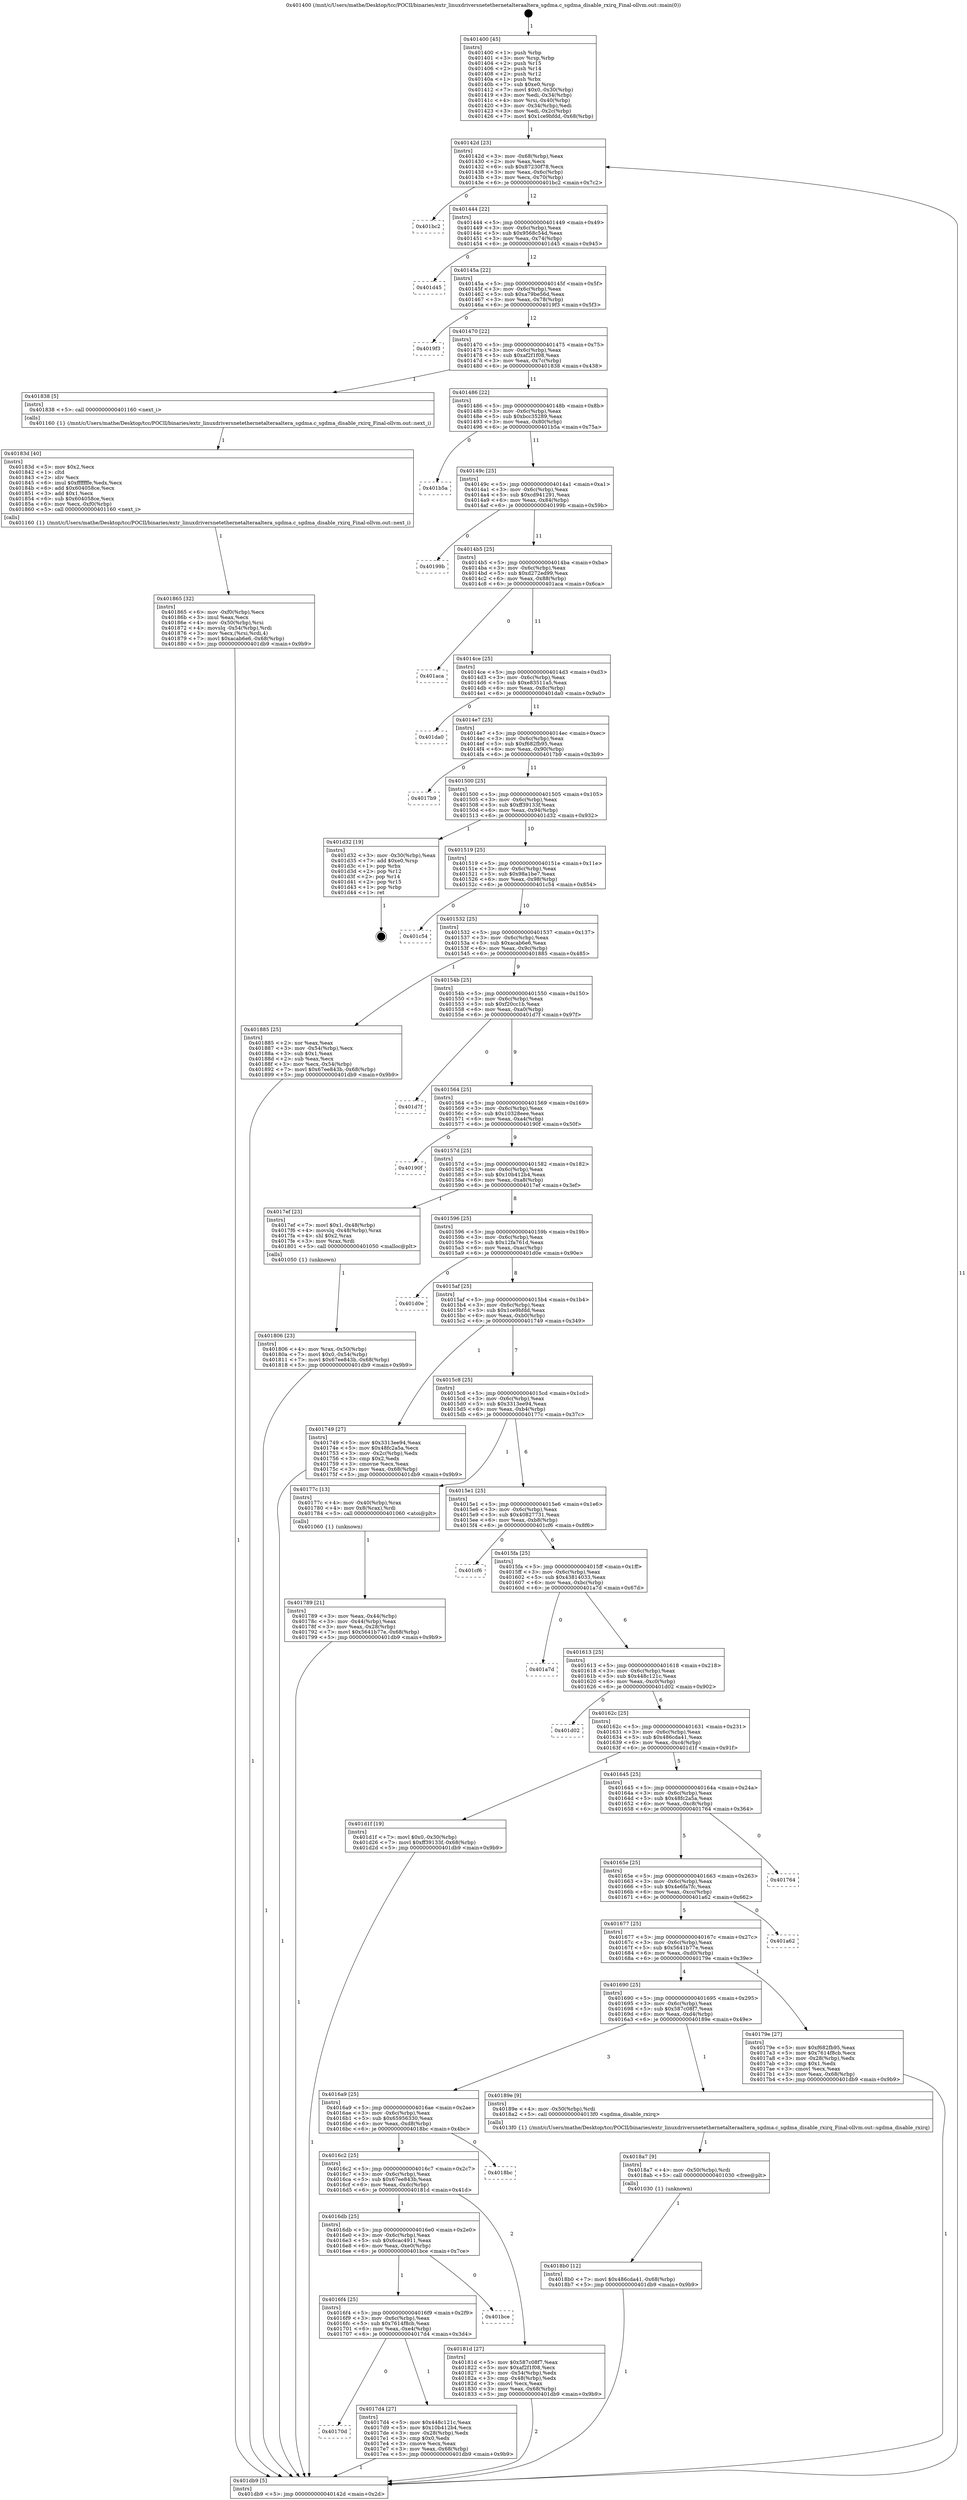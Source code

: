 digraph "0x401400" {
  label = "0x401400 (/mnt/c/Users/mathe/Desktop/tcc/POCII/binaries/extr_linuxdriversnetethernetalteraaltera_sgdma.c_sgdma_disable_rxirq_Final-ollvm.out::main(0))"
  labelloc = "t"
  node[shape=record]

  Entry [label="",width=0.3,height=0.3,shape=circle,fillcolor=black,style=filled]
  "0x40142d" [label="{
     0x40142d [23]\l
     | [instrs]\l
     &nbsp;&nbsp;0x40142d \<+3\>: mov -0x68(%rbp),%eax\l
     &nbsp;&nbsp;0x401430 \<+2\>: mov %eax,%ecx\l
     &nbsp;&nbsp;0x401432 \<+6\>: sub $0x87230f78,%ecx\l
     &nbsp;&nbsp;0x401438 \<+3\>: mov %eax,-0x6c(%rbp)\l
     &nbsp;&nbsp;0x40143b \<+3\>: mov %ecx,-0x70(%rbp)\l
     &nbsp;&nbsp;0x40143e \<+6\>: je 0000000000401bc2 \<main+0x7c2\>\l
  }"]
  "0x401bc2" [label="{
     0x401bc2\l
  }", style=dashed]
  "0x401444" [label="{
     0x401444 [22]\l
     | [instrs]\l
     &nbsp;&nbsp;0x401444 \<+5\>: jmp 0000000000401449 \<main+0x49\>\l
     &nbsp;&nbsp;0x401449 \<+3\>: mov -0x6c(%rbp),%eax\l
     &nbsp;&nbsp;0x40144c \<+5\>: sub $0x9568c54d,%eax\l
     &nbsp;&nbsp;0x401451 \<+3\>: mov %eax,-0x74(%rbp)\l
     &nbsp;&nbsp;0x401454 \<+6\>: je 0000000000401d45 \<main+0x945\>\l
  }"]
  Exit [label="",width=0.3,height=0.3,shape=circle,fillcolor=black,style=filled,peripheries=2]
  "0x401d45" [label="{
     0x401d45\l
  }", style=dashed]
  "0x40145a" [label="{
     0x40145a [22]\l
     | [instrs]\l
     &nbsp;&nbsp;0x40145a \<+5\>: jmp 000000000040145f \<main+0x5f\>\l
     &nbsp;&nbsp;0x40145f \<+3\>: mov -0x6c(%rbp),%eax\l
     &nbsp;&nbsp;0x401462 \<+5\>: sub $0xa79be56d,%eax\l
     &nbsp;&nbsp;0x401467 \<+3\>: mov %eax,-0x78(%rbp)\l
     &nbsp;&nbsp;0x40146a \<+6\>: je 00000000004019f3 \<main+0x5f3\>\l
  }"]
  "0x4018b0" [label="{
     0x4018b0 [12]\l
     | [instrs]\l
     &nbsp;&nbsp;0x4018b0 \<+7\>: movl $0x486cda41,-0x68(%rbp)\l
     &nbsp;&nbsp;0x4018b7 \<+5\>: jmp 0000000000401db9 \<main+0x9b9\>\l
  }"]
  "0x4019f3" [label="{
     0x4019f3\l
  }", style=dashed]
  "0x401470" [label="{
     0x401470 [22]\l
     | [instrs]\l
     &nbsp;&nbsp;0x401470 \<+5\>: jmp 0000000000401475 \<main+0x75\>\l
     &nbsp;&nbsp;0x401475 \<+3\>: mov -0x6c(%rbp),%eax\l
     &nbsp;&nbsp;0x401478 \<+5\>: sub $0xaf2f1f08,%eax\l
     &nbsp;&nbsp;0x40147d \<+3\>: mov %eax,-0x7c(%rbp)\l
     &nbsp;&nbsp;0x401480 \<+6\>: je 0000000000401838 \<main+0x438\>\l
  }"]
  "0x4018a7" [label="{
     0x4018a7 [9]\l
     | [instrs]\l
     &nbsp;&nbsp;0x4018a7 \<+4\>: mov -0x50(%rbp),%rdi\l
     &nbsp;&nbsp;0x4018ab \<+5\>: call 0000000000401030 \<free@plt\>\l
     | [calls]\l
     &nbsp;&nbsp;0x401030 \{1\} (unknown)\l
  }"]
  "0x401838" [label="{
     0x401838 [5]\l
     | [instrs]\l
     &nbsp;&nbsp;0x401838 \<+5\>: call 0000000000401160 \<next_i\>\l
     | [calls]\l
     &nbsp;&nbsp;0x401160 \{1\} (/mnt/c/Users/mathe/Desktop/tcc/POCII/binaries/extr_linuxdriversnetethernetalteraaltera_sgdma.c_sgdma_disable_rxirq_Final-ollvm.out::next_i)\l
  }"]
  "0x401486" [label="{
     0x401486 [22]\l
     | [instrs]\l
     &nbsp;&nbsp;0x401486 \<+5\>: jmp 000000000040148b \<main+0x8b\>\l
     &nbsp;&nbsp;0x40148b \<+3\>: mov -0x6c(%rbp),%eax\l
     &nbsp;&nbsp;0x40148e \<+5\>: sub $0xbcc35289,%eax\l
     &nbsp;&nbsp;0x401493 \<+3\>: mov %eax,-0x80(%rbp)\l
     &nbsp;&nbsp;0x401496 \<+6\>: je 0000000000401b5a \<main+0x75a\>\l
  }"]
  "0x401865" [label="{
     0x401865 [32]\l
     | [instrs]\l
     &nbsp;&nbsp;0x401865 \<+6\>: mov -0xf0(%rbp),%ecx\l
     &nbsp;&nbsp;0x40186b \<+3\>: imul %eax,%ecx\l
     &nbsp;&nbsp;0x40186e \<+4\>: mov -0x50(%rbp),%rsi\l
     &nbsp;&nbsp;0x401872 \<+4\>: movslq -0x54(%rbp),%rdi\l
     &nbsp;&nbsp;0x401876 \<+3\>: mov %ecx,(%rsi,%rdi,4)\l
     &nbsp;&nbsp;0x401879 \<+7\>: movl $0xacab6e6,-0x68(%rbp)\l
     &nbsp;&nbsp;0x401880 \<+5\>: jmp 0000000000401db9 \<main+0x9b9\>\l
  }"]
  "0x401b5a" [label="{
     0x401b5a\l
  }", style=dashed]
  "0x40149c" [label="{
     0x40149c [25]\l
     | [instrs]\l
     &nbsp;&nbsp;0x40149c \<+5\>: jmp 00000000004014a1 \<main+0xa1\>\l
     &nbsp;&nbsp;0x4014a1 \<+3\>: mov -0x6c(%rbp),%eax\l
     &nbsp;&nbsp;0x4014a4 \<+5\>: sub $0xcd941291,%eax\l
     &nbsp;&nbsp;0x4014a9 \<+6\>: mov %eax,-0x84(%rbp)\l
     &nbsp;&nbsp;0x4014af \<+6\>: je 000000000040199b \<main+0x59b\>\l
  }"]
  "0x40183d" [label="{
     0x40183d [40]\l
     | [instrs]\l
     &nbsp;&nbsp;0x40183d \<+5\>: mov $0x2,%ecx\l
     &nbsp;&nbsp;0x401842 \<+1\>: cltd\l
     &nbsp;&nbsp;0x401843 \<+2\>: idiv %ecx\l
     &nbsp;&nbsp;0x401845 \<+6\>: imul $0xfffffffe,%edx,%ecx\l
     &nbsp;&nbsp;0x40184b \<+6\>: add $0x604058ce,%ecx\l
     &nbsp;&nbsp;0x401851 \<+3\>: add $0x1,%ecx\l
     &nbsp;&nbsp;0x401854 \<+6\>: sub $0x604058ce,%ecx\l
     &nbsp;&nbsp;0x40185a \<+6\>: mov %ecx,-0xf0(%rbp)\l
     &nbsp;&nbsp;0x401860 \<+5\>: call 0000000000401160 \<next_i\>\l
     | [calls]\l
     &nbsp;&nbsp;0x401160 \{1\} (/mnt/c/Users/mathe/Desktop/tcc/POCII/binaries/extr_linuxdriversnetethernetalteraaltera_sgdma.c_sgdma_disable_rxirq_Final-ollvm.out::next_i)\l
  }"]
  "0x40199b" [label="{
     0x40199b\l
  }", style=dashed]
  "0x4014b5" [label="{
     0x4014b5 [25]\l
     | [instrs]\l
     &nbsp;&nbsp;0x4014b5 \<+5\>: jmp 00000000004014ba \<main+0xba\>\l
     &nbsp;&nbsp;0x4014ba \<+3\>: mov -0x6c(%rbp),%eax\l
     &nbsp;&nbsp;0x4014bd \<+5\>: sub $0xd272ed99,%eax\l
     &nbsp;&nbsp;0x4014c2 \<+6\>: mov %eax,-0x88(%rbp)\l
     &nbsp;&nbsp;0x4014c8 \<+6\>: je 0000000000401aca \<main+0x6ca\>\l
  }"]
  "0x401806" [label="{
     0x401806 [23]\l
     | [instrs]\l
     &nbsp;&nbsp;0x401806 \<+4\>: mov %rax,-0x50(%rbp)\l
     &nbsp;&nbsp;0x40180a \<+7\>: movl $0x0,-0x54(%rbp)\l
     &nbsp;&nbsp;0x401811 \<+7\>: movl $0x67ee843b,-0x68(%rbp)\l
     &nbsp;&nbsp;0x401818 \<+5\>: jmp 0000000000401db9 \<main+0x9b9\>\l
  }"]
  "0x401aca" [label="{
     0x401aca\l
  }", style=dashed]
  "0x4014ce" [label="{
     0x4014ce [25]\l
     | [instrs]\l
     &nbsp;&nbsp;0x4014ce \<+5\>: jmp 00000000004014d3 \<main+0xd3\>\l
     &nbsp;&nbsp;0x4014d3 \<+3\>: mov -0x6c(%rbp),%eax\l
     &nbsp;&nbsp;0x4014d6 \<+5\>: sub $0xe83511a5,%eax\l
     &nbsp;&nbsp;0x4014db \<+6\>: mov %eax,-0x8c(%rbp)\l
     &nbsp;&nbsp;0x4014e1 \<+6\>: je 0000000000401da0 \<main+0x9a0\>\l
  }"]
  "0x40170d" [label="{
     0x40170d\l
  }", style=dashed]
  "0x401da0" [label="{
     0x401da0\l
  }", style=dashed]
  "0x4014e7" [label="{
     0x4014e7 [25]\l
     | [instrs]\l
     &nbsp;&nbsp;0x4014e7 \<+5\>: jmp 00000000004014ec \<main+0xec\>\l
     &nbsp;&nbsp;0x4014ec \<+3\>: mov -0x6c(%rbp),%eax\l
     &nbsp;&nbsp;0x4014ef \<+5\>: sub $0xf682fb95,%eax\l
     &nbsp;&nbsp;0x4014f4 \<+6\>: mov %eax,-0x90(%rbp)\l
     &nbsp;&nbsp;0x4014fa \<+6\>: je 00000000004017b9 \<main+0x3b9\>\l
  }"]
  "0x4017d4" [label="{
     0x4017d4 [27]\l
     | [instrs]\l
     &nbsp;&nbsp;0x4017d4 \<+5\>: mov $0x448c121c,%eax\l
     &nbsp;&nbsp;0x4017d9 \<+5\>: mov $0x10b412b4,%ecx\l
     &nbsp;&nbsp;0x4017de \<+3\>: mov -0x28(%rbp),%edx\l
     &nbsp;&nbsp;0x4017e1 \<+3\>: cmp $0x0,%edx\l
     &nbsp;&nbsp;0x4017e4 \<+3\>: cmove %ecx,%eax\l
     &nbsp;&nbsp;0x4017e7 \<+3\>: mov %eax,-0x68(%rbp)\l
     &nbsp;&nbsp;0x4017ea \<+5\>: jmp 0000000000401db9 \<main+0x9b9\>\l
  }"]
  "0x4017b9" [label="{
     0x4017b9\l
  }", style=dashed]
  "0x401500" [label="{
     0x401500 [25]\l
     | [instrs]\l
     &nbsp;&nbsp;0x401500 \<+5\>: jmp 0000000000401505 \<main+0x105\>\l
     &nbsp;&nbsp;0x401505 \<+3\>: mov -0x6c(%rbp),%eax\l
     &nbsp;&nbsp;0x401508 \<+5\>: sub $0xff39133f,%eax\l
     &nbsp;&nbsp;0x40150d \<+6\>: mov %eax,-0x94(%rbp)\l
     &nbsp;&nbsp;0x401513 \<+6\>: je 0000000000401d32 \<main+0x932\>\l
  }"]
  "0x4016f4" [label="{
     0x4016f4 [25]\l
     | [instrs]\l
     &nbsp;&nbsp;0x4016f4 \<+5\>: jmp 00000000004016f9 \<main+0x2f9\>\l
     &nbsp;&nbsp;0x4016f9 \<+3\>: mov -0x6c(%rbp),%eax\l
     &nbsp;&nbsp;0x4016fc \<+5\>: sub $0x7614f8cb,%eax\l
     &nbsp;&nbsp;0x401701 \<+6\>: mov %eax,-0xe4(%rbp)\l
     &nbsp;&nbsp;0x401707 \<+6\>: je 00000000004017d4 \<main+0x3d4\>\l
  }"]
  "0x401d32" [label="{
     0x401d32 [19]\l
     | [instrs]\l
     &nbsp;&nbsp;0x401d32 \<+3\>: mov -0x30(%rbp),%eax\l
     &nbsp;&nbsp;0x401d35 \<+7\>: add $0xe0,%rsp\l
     &nbsp;&nbsp;0x401d3c \<+1\>: pop %rbx\l
     &nbsp;&nbsp;0x401d3d \<+2\>: pop %r12\l
     &nbsp;&nbsp;0x401d3f \<+2\>: pop %r14\l
     &nbsp;&nbsp;0x401d41 \<+2\>: pop %r15\l
     &nbsp;&nbsp;0x401d43 \<+1\>: pop %rbp\l
     &nbsp;&nbsp;0x401d44 \<+1\>: ret\l
  }"]
  "0x401519" [label="{
     0x401519 [25]\l
     | [instrs]\l
     &nbsp;&nbsp;0x401519 \<+5\>: jmp 000000000040151e \<main+0x11e\>\l
     &nbsp;&nbsp;0x40151e \<+3\>: mov -0x6c(%rbp),%eax\l
     &nbsp;&nbsp;0x401521 \<+5\>: sub $0x98a1be7,%eax\l
     &nbsp;&nbsp;0x401526 \<+6\>: mov %eax,-0x98(%rbp)\l
     &nbsp;&nbsp;0x40152c \<+6\>: je 0000000000401c54 \<main+0x854\>\l
  }"]
  "0x401bce" [label="{
     0x401bce\l
  }", style=dashed]
  "0x401c54" [label="{
     0x401c54\l
  }", style=dashed]
  "0x401532" [label="{
     0x401532 [25]\l
     | [instrs]\l
     &nbsp;&nbsp;0x401532 \<+5\>: jmp 0000000000401537 \<main+0x137\>\l
     &nbsp;&nbsp;0x401537 \<+3\>: mov -0x6c(%rbp),%eax\l
     &nbsp;&nbsp;0x40153a \<+5\>: sub $0xacab6e6,%eax\l
     &nbsp;&nbsp;0x40153f \<+6\>: mov %eax,-0x9c(%rbp)\l
     &nbsp;&nbsp;0x401545 \<+6\>: je 0000000000401885 \<main+0x485\>\l
  }"]
  "0x4016db" [label="{
     0x4016db [25]\l
     | [instrs]\l
     &nbsp;&nbsp;0x4016db \<+5\>: jmp 00000000004016e0 \<main+0x2e0\>\l
     &nbsp;&nbsp;0x4016e0 \<+3\>: mov -0x6c(%rbp),%eax\l
     &nbsp;&nbsp;0x4016e3 \<+5\>: sub $0x6cac4911,%eax\l
     &nbsp;&nbsp;0x4016e8 \<+6\>: mov %eax,-0xe0(%rbp)\l
     &nbsp;&nbsp;0x4016ee \<+6\>: je 0000000000401bce \<main+0x7ce\>\l
  }"]
  "0x401885" [label="{
     0x401885 [25]\l
     | [instrs]\l
     &nbsp;&nbsp;0x401885 \<+2\>: xor %eax,%eax\l
     &nbsp;&nbsp;0x401887 \<+3\>: mov -0x54(%rbp),%ecx\l
     &nbsp;&nbsp;0x40188a \<+3\>: sub $0x1,%eax\l
     &nbsp;&nbsp;0x40188d \<+2\>: sub %eax,%ecx\l
     &nbsp;&nbsp;0x40188f \<+3\>: mov %ecx,-0x54(%rbp)\l
     &nbsp;&nbsp;0x401892 \<+7\>: movl $0x67ee843b,-0x68(%rbp)\l
     &nbsp;&nbsp;0x401899 \<+5\>: jmp 0000000000401db9 \<main+0x9b9\>\l
  }"]
  "0x40154b" [label="{
     0x40154b [25]\l
     | [instrs]\l
     &nbsp;&nbsp;0x40154b \<+5\>: jmp 0000000000401550 \<main+0x150\>\l
     &nbsp;&nbsp;0x401550 \<+3\>: mov -0x6c(%rbp),%eax\l
     &nbsp;&nbsp;0x401553 \<+5\>: sub $0xf20cc1b,%eax\l
     &nbsp;&nbsp;0x401558 \<+6\>: mov %eax,-0xa0(%rbp)\l
     &nbsp;&nbsp;0x40155e \<+6\>: je 0000000000401d7f \<main+0x97f\>\l
  }"]
  "0x40181d" [label="{
     0x40181d [27]\l
     | [instrs]\l
     &nbsp;&nbsp;0x40181d \<+5\>: mov $0x587c08f7,%eax\l
     &nbsp;&nbsp;0x401822 \<+5\>: mov $0xaf2f1f08,%ecx\l
     &nbsp;&nbsp;0x401827 \<+3\>: mov -0x54(%rbp),%edx\l
     &nbsp;&nbsp;0x40182a \<+3\>: cmp -0x48(%rbp),%edx\l
     &nbsp;&nbsp;0x40182d \<+3\>: cmovl %ecx,%eax\l
     &nbsp;&nbsp;0x401830 \<+3\>: mov %eax,-0x68(%rbp)\l
     &nbsp;&nbsp;0x401833 \<+5\>: jmp 0000000000401db9 \<main+0x9b9\>\l
  }"]
  "0x401d7f" [label="{
     0x401d7f\l
  }", style=dashed]
  "0x401564" [label="{
     0x401564 [25]\l
     | [instrs]\l
     &nbsp;&nbsp;0x401564 \<+5\>: jmp 0000000000401569 \<main+0x169\>\l
     &nbsp;&nbsp;0x401569 \<+3\>: mov -0x6c(%rbp),%eax\l
     &nbsp;&nbsp;0x40156c \<+5\>: sub $0x10328eee,%eax\l
     &nbsp;&nbsp;0x401571 \<+6\>: mov %eax,-0xa4(%rbp)\l
     &nbsp;&nbsp;0x401577 \<+6\>: je 000000000040190f \<main+0x50f\>\l
  }"]
  "0x4016c2" [label="{
     0x4016c2 [25]\l
     | [instrs]\l
     &nbsp;&nbsp;0x4016c2 \<+5\>: jmp 00000000004016c7 \<main+0x2c7\>\l
     &nbsp;&nbsp;0x4016c7 \<+3\>: mov -0x6c(%rbp),%eax\l
     &nbsp;&nbsp;0x4016ca \<+5\>: sub $0x67ee843b,%eax\l
     &nbsp;&nbsp;0x4016cf \<+6\>: mov %eax,-0xdc(%rbp)\l
     &nbsp;&nbsp;0x4016d5 \<+6\>: je 000000000040181d \<main+0x41d\>\l
  }"]
  "0x40190f" [label="{
     0x40190f\l
  }", style=dashed]
  "0x40157d" [label="{
     0x40157d [25]\l
     | [instrs]\l
     &nbsp;&nbsp;0x40157d \<+5\>: jmp 0000000000401582 \<main+0x182\>\l
     &nbsp;&nbsp;0x401582 \<+3\>: mov -0x6c(%rbp),%eax\l
     &nbsp;&nbsp;0x401585 \<+5\>: sub $0x10b412b4,%eax\l
     &nbsp;&nbsp;0x40158a \<+6\>: mov %eax,-0xa8(%rbp)\l
     &nbsp;&nbsp;0x401590 \<+6\>: je 00000000004017ef \<main+0x3ef\>\l
  }"]
  "0x4018bc" [label="{
     0x4018bc\l
  }", style=dashed]
  "0x4017ef" [label="{
     0x4017ef [23]\l
     | [instrs]\l
     &nbsp;&nbsp;0x4017ef \<+7\>: movl $0x1,-0x48(%rbp)\l
     &nbsp;&nbsp;0x4017f6 \<+4\>: movslq -0x48(%rbp),%rax\l
     &nbsp;&nbsp;0x4017fa \<+4\>: shl $0x2,%rax\l
     &nbsp;&nbsp;0x4017fe \<+3\>: mov %rax,%rdi\l
     &nbsp;&nbsp;0x401801 \<+5\>: call 0000000000401050 \<malloc@plt\>\l
     | [calls]\l
     &nbsp;&nbsp;0x401050 \{1\} (unknown)\l
  }"]
  "0x401596" [label="{
     0x401596 [25]\l
     | [instrs]\l
     &nbsp;&nbsp;0x401596 \<+5\>: jmp 000000000040159b \<main+0x19b\>\l
     &nbsp;&nbsp;0x40159b \<+3\>: mov -0x6c(%rbp),%eax\l
     &nbsp;&nbsp;0x40159e \<+5\>: sub $0x12fa761d,%eax\l
     &nbsp;&nbsp;0x4015a3 \<+6\>: mov %eax,-0xac(%rbp)\l
     &nbsp;&nbsp;0x4015a9 \<+6\>: je 0000000000401d0e \<main+0x90e\>\l
  }"]
  "0x4016a9" [label="{
     0x4016a9 [25]\l
     | [instrs]\l
     &nbsp;&nbsp;0x4016a9 \<+5\>: jmp 00000000004016ae \<main+0x2ae\>\l
     &nbsp;&nbsp;0x4016ae \<+3\>: mov -0x6c(%rbp),%eax\l
     &nbsp;&nbsp;0x4016b1 \<+5\>: sub $0x65956330,%eax\l
     &nbsp;&nbsp;0x4016b6 \<+6\>: mov %eax,-0xd8(%rbp)\l
     &nbsp;&nbsp;0x4016bc \<+6\>: je 00000000004018bc \<main+0x4bc\>\l
  }"]
  "0x401d0e" [label="{
     0x401d0e\l
  }", style=dashed]
  "0x4015af" [label="{
     0x4015af [25]\l
     | [instrs]\l
     &nbsp;&nbsp;0x4015af \<+5\>: jmp 00000000004015b4 \<main+0x1b4\>\l
     &nbsp;&nbsp;0x4015b4 \<+3\>: mov -0x6c(%rbp),%eax\l
     &nbsp;&nbsp;0x4015b7 \<+5\>: sub $0x1ce9bfdd,%eax\l
     &nbsp;&nbsp;0x4015bc \<+6\>: mov %eax,-0xb0(%rbp)\l
     &nbsp;&nbsp;0x4015c2 \<+6\>: je 0000000000401749 \<main+0x349\>\l
  }"]
  "0x40189e" [label="{
     0x40189e [9]\l
     | [instrs]\l
     &nbsp;&nbsp;0x40189e \<+4\>: mov -0x50(%rbp),%rdi\l
     &nbsp;&nbsp;0x4018a2 \<+5\>: call 00000000004013f0 \<sgdma_disable_rxirq\>\l
     | [calls]\l
     &nbsp;&nbsp;0x4013f0 \{1\} (/mnt/c/Users/mathe/Desktop/tcc/POCII/binaries/extr_linuxdriversnetethernetalteraaltera_sgdma.c_sgdma_disable_rxirq_Final-ollvm.out::sgdma_disable_rxirq)\l
  }"]
  "0x401749" [label="{
     0x401749 [27]\l
     | [instrs]\l
     &nbsp;&nbsp;0x401749 \<+5\>: mov $0x3313ee94,%eax\l
     &nbsp;&nbsp;0x40174e \<+5\>: mov $0x48fc2a5a,%ecx\l
     &nbsp;&nbsp;0x401753 \<+3\>: mov -0x2c(%rbp),%edx\l
     &nbsp;&nbsp;0x401756 \<+3\>: cmp $0x2,%edx\l
     &nbsp;&nbsp;0x401759 \<+3\>: cmovne %ecx,%eax\l
     &nbsp;&nbsp;0x40175c \<+3\>: mov %eax,-0x68(%rbp)\l
     &nbsp;&nbsp;0x40175f \<+5\>: jmp 0000000000401db9 \<main+0x9b9\>\l
  }"]
  "0x4015c8" [label="{
     0x4015c8 [25]\l
     | [instrs]\l
     &nbsp;&nbsp;0x4015c8 \<+5\>: jmp 00000000004015cd \<main+0x1cd\>\l
     &nbsp;&nbsp;0x4015cd \<+3\>: mov -0x6c(%rbp),%eax\l
     &nbsp;&nbsp;0x4015d0 \<+5\>: sub $0x3313ee94,%eax\l
     &nbsp;&nbsp;0x4015d5 \<+6\>: mov %eax,-0xb4(%rbp)\l
     &nbsp;&nbsp;0x4015db \<+6\>: je 000000000040177c \<main+0x37c\>\l
  }"]
  "0x401db9" [label="{
     0x401db9 [5]\l
     | [instrs]\l
     &nbsp;&nbsp;0x401db9 \<+5\>: jmp 000000000040142d \<main+0x2d\>\l
  }"]
  "0x401400" [label="{
     0x401400 [45]\l
     | [instrs]\l
     &nbsp;&nbsp;0x401400 \<+1\>: push %rbp\l
     &nbsp;&nbsp;0x401401 \<+3\>: mov %rsp,%rbp\l
     &nbsp;&nbsp;0x401404 \<+2\>: push %r15\l
     &nbsp;&nbsp;0x401406 \<+2\>: push %r14\l
     &nbsp;&nbsp;0x401408 \<+2\>: push %r12\l
     &nbsp;&nbsp;0x40140a \<+1\>: push %rbx\l
     &nbsp;&nbsp;0x40140b \<+7\>: sub $0xe0,%rsp\l
     &nbsp;&nbsp;0x401412 \<+7\>: movl $0x0,-0x30(%rbp)\l
     &nbsp;&nbsp;0x401419 \<+3\>: mov %edi,-0x34(%rbp)\l
     &nbsp;&nbsp;0x40141c \<+4\>: mov %rsi,-0x40(%rbp)\l
     &nbsp;&nbsp;0x401420 \<+3\>: mov -0x34(%rbp),%edi\l
     &nbsp;&nbsp;0x401423 \<+3\>: mov %edi,-0x2c(%rbp)\l
     &nbsp;&nbsp;0x401426 \<+7\>: movl $0x1ce9bfdd,-0x68(%rbp)\l
  }"]
  "0x401690" [label="{
     0x401690 [25]\l
     | [instrs]\l
     &nbsp;&nbsp;0x401690 \<+5\>: jmp 0000000000401695 \<main+0x295\>\l
     &nbsp;&nbsp;0x401695 \<+3\>: mov -0x6c(%rbp),%eax\l
     &nbsp;&nbsp;0x401698 \<+5\>: sub $0x587c08f7,%eax\l
     &nbsp;&nbsp;0x40169d \<+6\>: mov %eax,-0xd4(%rbp)\l
     &nbsp;&nbsp;0x4016a3 \<+6\>: je 000000000040189e \<main+0x49e\>\l
  }"]
  "0x40177c" [label="{
     0x40177c [13]\l
     | [instrs]\l
     &nbsp;&nbsp;0x40177c \<+4\>: mov -0x40(%rbp),%rax\l
     &nbsp;&nbsp;0x401780 \<+4\>: mov 0x8(%rax),%rdi\l
     &nbsp;&nbsp;0x401784 \<+5\>: call 0000000000401060 \<atoi@plt\>\l
     | [calls]\l
     &nbsp;&nbsp;0x401060 \{1\} (unknown)\l
  }"]
  "0x4015e1" [label="{
     0x4015e1 [25]\l
     | [instrs]\l
     &nbsp;&nbsp;0x4015e1 \<+5\>: jmp 00000000004015e6 \<main+0x1e6\>\l
     &nbsp;&nbsp;0x4015e6 \<+3\>: mov -0x6c(%rbp),%eax\l
     &nbsp;&nbsp;0x4015e9 \<+5\>: sub $0x40827731,%eax\l
     &nbsp;&nbsp;0x4015ee \<+6\>: mov %eax,-0xb8(%rbp)\l
     &nbsp;&nbsp;0x4015f4 \<+6\>: je 0000000000401cf6 \<main+0x8f6\>\l
  }"]
  "0x401789" [label="{
     0x401789 [21]\l
     | [instrs]\l
     &nbsp;&nbsp;0x401789 \<+3\>: mov %eax,-0x44(%rbp)\l
     &nbsp;&nbsp;0x40178c \<+3\>: mov -0x44(%rbp),%eax\l
     &nbsp;&nbsp;0x40178f \<+3\>: mov %eax,-0x28(%rbp)\l
     &nbsp;&nbsp;0x401792 \<+7\>: movl $0x5641b77e,-0x68(%rbp)\l
     &nbsp;&nbsp;0x401799 \<+5\>: jmp 0000000000401db9 \<main+0x9b9\>\l
  }"]
  "0x40179e" [label="{
     0x40179e [27]\l
     | [instrs]\l
     &nbsp;&nbsp;0x40179e \<+5\>: mov $0xf682fb95,%eax\l
     &nbsp;&nbsp;0x4017a3 \<+5\>: mov $0x7614f8cb,%ecx\l
     &nbsp;&nbsp;0x4017a8 \<+3\>: mov -0x28(%rbp),%edx\l
     &nbsp;&nbsp;0x4017ab \<+3\>: cmp $0x1,%edx\l
     &nbsp;&nbsp;0x4017ae \<+3\>: cmovl %ecx,%eax\l
     &nbsp;&nbsp;0x4017b1 \<+3\>: mov %eax,-0x68(%rbp)\l
     &nbsp;&nbsp;0x4017b4 \<+5\>: jmp 0000000000401db9 \<main+0x9b9\>\l
  }"]
  "0x401cf6" [label="{
     0x401cf6\l
  }", style=dashed]
  "0x4015fa" [label="{
     0x4015fa [25]\l
     | [instrs]\l
     &nbsp;&nbsp;0x4015fa \<+5\>: jmp 00000000004015ff \<main+0x1ff\>\l
     &nbsp;&nbsp;0x4015ff \<+3\>: mov -0x6c(%rbp),%eax\l
     &nbsp;&nbsp;0x401602 \<+5\>: sub $0x43814033,%eax\l
     &nbsp;&nbsp;0x401607 \<+6\>: mov %eax,-0xbc(%rbp)\l
     &nbsp;&nbsp;0x40160d \<+6\>: je 0000000000401a7d \<main+0x67d\>\l
  }"]
  "0x401677" [label="{
     0x401677 [25]\l
     | [instrs]\l
     &nbsp;&nbsp;0x401677 \<+5\>: jmp 000000000040167c \<main+0x27c\>\l
     &nbsp;&nbsp;0x40167c \<+3\>: mov -0x6c(%rbp),%eax\l
     &nbsp;&nbsp;0x40167f \<+5\>: sub $0x5641b77e,%eax\l
     &nbsp;&nbsp;0x401684 \<+6\>: mov %eax,-0xd0(%rbp)\l
     &nbsp;&nbsp;0x40168a \<+6\>: je 000000000040179e \<main+0x39e\>\l
  }"]
  "0x401a7d" [label="{
     0x401a7d\l
  }", style=dashed]
  "0x401613" [label="{
     0x401613 [25]\l
     | [instrs]\l
     &nbsp;&nbsp;0x401613 \<+5\>: jmp 0000000000401618 \<main+0x218\>\l
     &nbsp;&nbsp;0x401618 \<+3\>: mov -0x6c(%rbp),%eax\l
     &nbsp;&nbsp;0x40161b \<+5\>: sub $0x448c121c,%eax\l
     &nbsp;&nbsp;0x401620 \<+6\>: mov %eax,-0xc0(%rbp)\l
     &nbsp;&nbsp;0x401626 \<+6\>: je 0000000000401d02 \<main+0x902\>\l
  }"]
  "0x401a62" [label="{
     0x401a62\l
  }", style=dashed]
  "0x401d02" [label="{
     0x401d02\l
  }", style=dashed]
  "0x40162c" [label="{
     0x40162c [25]\l
     | [instrs]\l
     &nbsp;&nbsp;0x40162c \<+5\>: jmp 0000000000401631 \<main+0x231\>\l
     &nbsp;&nbsp;0x401631 \<+3\>: mov -0x6c(%rbp),%eax\l
     &nbsp;&nbsp;0x401634 \<+5\>: sub $0x486cda41,%eax\l
     &nbsp;&nbsp;0x401639 \<+6\>: mov %eax,-0xc4(%rbp)\l
     &nbsp;&nbsp;0x40163f \<+6\>: je 0000000000401d1f \<main+0x91f\>\l
  }"]
  "0x40165e" [label="{
     0x40165e [25]\l
     | [instrs]\l
     &nbsp;&nbsp;0x40165e \<+5\>: jmp 0000000000401663 \<main+0x263\>\l
     &nbsp;&nbsp;0x401663 \<+3\>: mov -0x6c(%rbp),%eax\l
     &nbsp;&nbsp;0x401666 \<+5\>: sub $0x4e6fa7fc,%eax\l
     &nbsp;&nbsp;0x40166b \<+6\>: mov %eax,-0xcc(%rbp)\l
     &nbsp;&nbsp;0x401671 \<+6\>: je 0000000000401a62 \<main+0x662\>\l
  }"]
  "0x401d1f" [label="{
     0x401d1f [19]\l
     | [instrs]\l
     &nbsp;&nbsp;0x401d1f \<+7\>: movl $0x0,-0x30(%rbp)\l
     &nbsp;&nbsp;0x401d26 \<+7\>: movl $0xff39133f,-0x68(%rbp)\l
     &nbsp;&nbsp;0x401d2d \<+5\>: jmp 0000000000401db9 \<main+0x9b9\>\l
  }"]
  "0x401645" [label="{
     0x401645 [25]\l
     | [instrs]\l
     &nbsp;&nbsp;0x401645 \<+5\>: jmp 000000000040164a \<main+0x24a\>\l
     &nbsp;&nbsp;0x40164a \<+3\>: mov -0x6c(%rbp),%eax\l
     &nbsp;&nbsp;0x40164d \<+5\>: sub $0x48fc2a5a,%eax\l
     &nbsp;&nbsp;0x401652 \<+6\>: mov %eax,-0xc8(%rbp)\l
     &nbsp;&nbsp;0x401658 \<+6\>: je 0000000000401764 \<main+0x364\>\l
  }"]
  "0x401764" [label="{
     0x401764\l
  }", style=dashed]
  Entry -> "0x401400" [label=" 1"]
  "0x40142d" -> "0x401bc2" [label=" 0"]
  "0x40142d" -> "0x401444" [label=" 12"]
  "0x401d32" -> Exit [label=" 1"]
  "0x401444" -> "0x401d45" [label=" 0"]
  "0x401444" -> "0x40145a" [label=" 12"]
  "0x401d1f" -> "0x401db9" [label=" 1"]
  "0x40145a" -> "0x4019f3" [label=" 0"]
  "0x40145a" -> "0x401470" [label=" 12"]
  "0x4018b0" -> "0x401db9" [label=" 1"]
  "0x401470" -> "0x401838" [label=" 1"]
  "0x401470" -> "0x401486" [label=" 11"]
  "0x4018a7" -> "0x4018b0" [label=" 1"]
  "0x401486" -> "0x401b5a" [label=" 0"]
  "0x401486" -> "0x40149c" [label=" 11"]
  "0x40189e" -> "0x4018a7" [label=" 1"]
  "0x40149c" -> "0x40199b" [label=" 0"]
  "0x40149c" -> "0x4014b5" [label=" 11"]
  "0x401885" -> "0x401db9" [label=" 1"]
  "0x4014b5" -> "0x401aca" [label=" 0"]
  "0x4014b5" -> "0x4014ce" [label=" 11"]
  "0x401865" -> "0x401db9" [label=" 1"]
  "0x4014ce" -> "0x401da0" [label=" 0"]
  "0x4014ce" -> "0x4014e7" [label=" 11"]
  "0x40183d" -> "0x401865" [label=" 1"]
  "0x4014e7" -> "0x4017b9" [label=" 0"]
  "0x4014e7" -> "0x401500" [label=" 11"]
  "0x401838" -> "0x40183d" [label=" 1"]
  "0x401500" -> "0x401d32" [label=" 1"]
  "0x401500" -> "0x401519" [label=" 10"]
  "0x401806" -> "0x401db9" [label=" 1"]
  "0x401519" -> "0x401c54" [label=" 0"]
  "0x401519" -> "0x401532" [label=" 10"]
  "0x4017ef" -> "0x401806" [label=" 1"]
  "0x401532" -> "0x401885" [label=" 1"]
  "0x401532" -> "0x40154b" [label=" 9"]
  "0x4016f4" -> "0x40170d" [label=" 0"]
  "0x40154b" -> "0x401d7f" [label=" 0"]
  "0x40154b" -> "0x401564" [label=" 9"]
  "0x4016f4" -> "0x4017d4" [label=" 1"]
  "0x401564" -> "0x40190f" [label=" 0"]
  "0x401564" -> "0x40157d" [label=" 9"]
  "0x4016db" -> "0x4016f4" [label=" 1"]
  "0x40157d" -> "0x4017ef" [label=" 1"]
  "0x40157d" -> "0x401596" [label=" 8"]
  "0x4016db" -> "0x401bce" [label=" 0"]
  "0x401596" -> "0x401d0e" [label=" 0"]
  "0x401596" -> "0x4015af" [label=" 8"]
  "0x4016c2" -> "0x4016db" [label=" 1"]
  "0x4015af" -> "0x401749" [label=" 1"]
  "0x4015af" -> "0x4015c8" [label=" 7"]
  "0x401749" -> "0x401db9" [label=" 1"]
  "0x401400" -> "0x40142d" [label=" 1"]
  "0x401db9" -> "0x40142d" [label=" 11"]
  "0x4016c2" -> "0x40181d" [label=" 2"]
  "0x4015c8" -> "0x40177c" [label=" 1"]
  "0x4015c8" -> "0x4015e1" [label=" 6"]
  "0x40177c" -> "0x401789" [label=" 1"]
  "0x401789" -> "0x401db9" [label=" 1"]
  "0x4016a9" -> "0x4016c2" [label=" 3"]
  "0x4015e1" -> "0x401cf6" [label=" 0"]
  "0x4015e1" -> "0x4015fa" [label=" 6"]
  "0x4016a9" -> "0x4018bc" [label=" 0"]
  "0x4015fa" -> "0x401a7d" [label=" 0"]
  "0x4015fa" -> "0x401613" [label=" 6"]
  "0x401690" -> "0x4016a9" [label=" 3"]
  "0x401613" -> "0x401d02" [label=" 0"]
  "0x401613" -> "0x40162c" [label=" 6"]
  "0x401690" -> "0x40189e" [label=" 1"]
  "0x40162c" -> "0x401d1f" [label=" 1"]
  "0x40162c" -> "0x401645" [label=" 5"]
  "0x40179e" -> "0x401db9" [label=" 1"]
  "0x401645" -> "0x401764" [label=" 0"]
  "0x401645" -> "0x40165e" [label=" 5"]
  "0x40181d" -> "0x401db9" [label=" 2"]
  "0x40165e" -> "0x401a62" [label=" 0"]
  "0x40165e" -> "0x401677" [label=" 5"]
  "0x4017d4" -> "0x401db9" [label=" 1"]
  "0x401677" -> "0x40179e" [label=" 1"]
  "0x401677" -> "0x401690" [label=" 4"]
}
